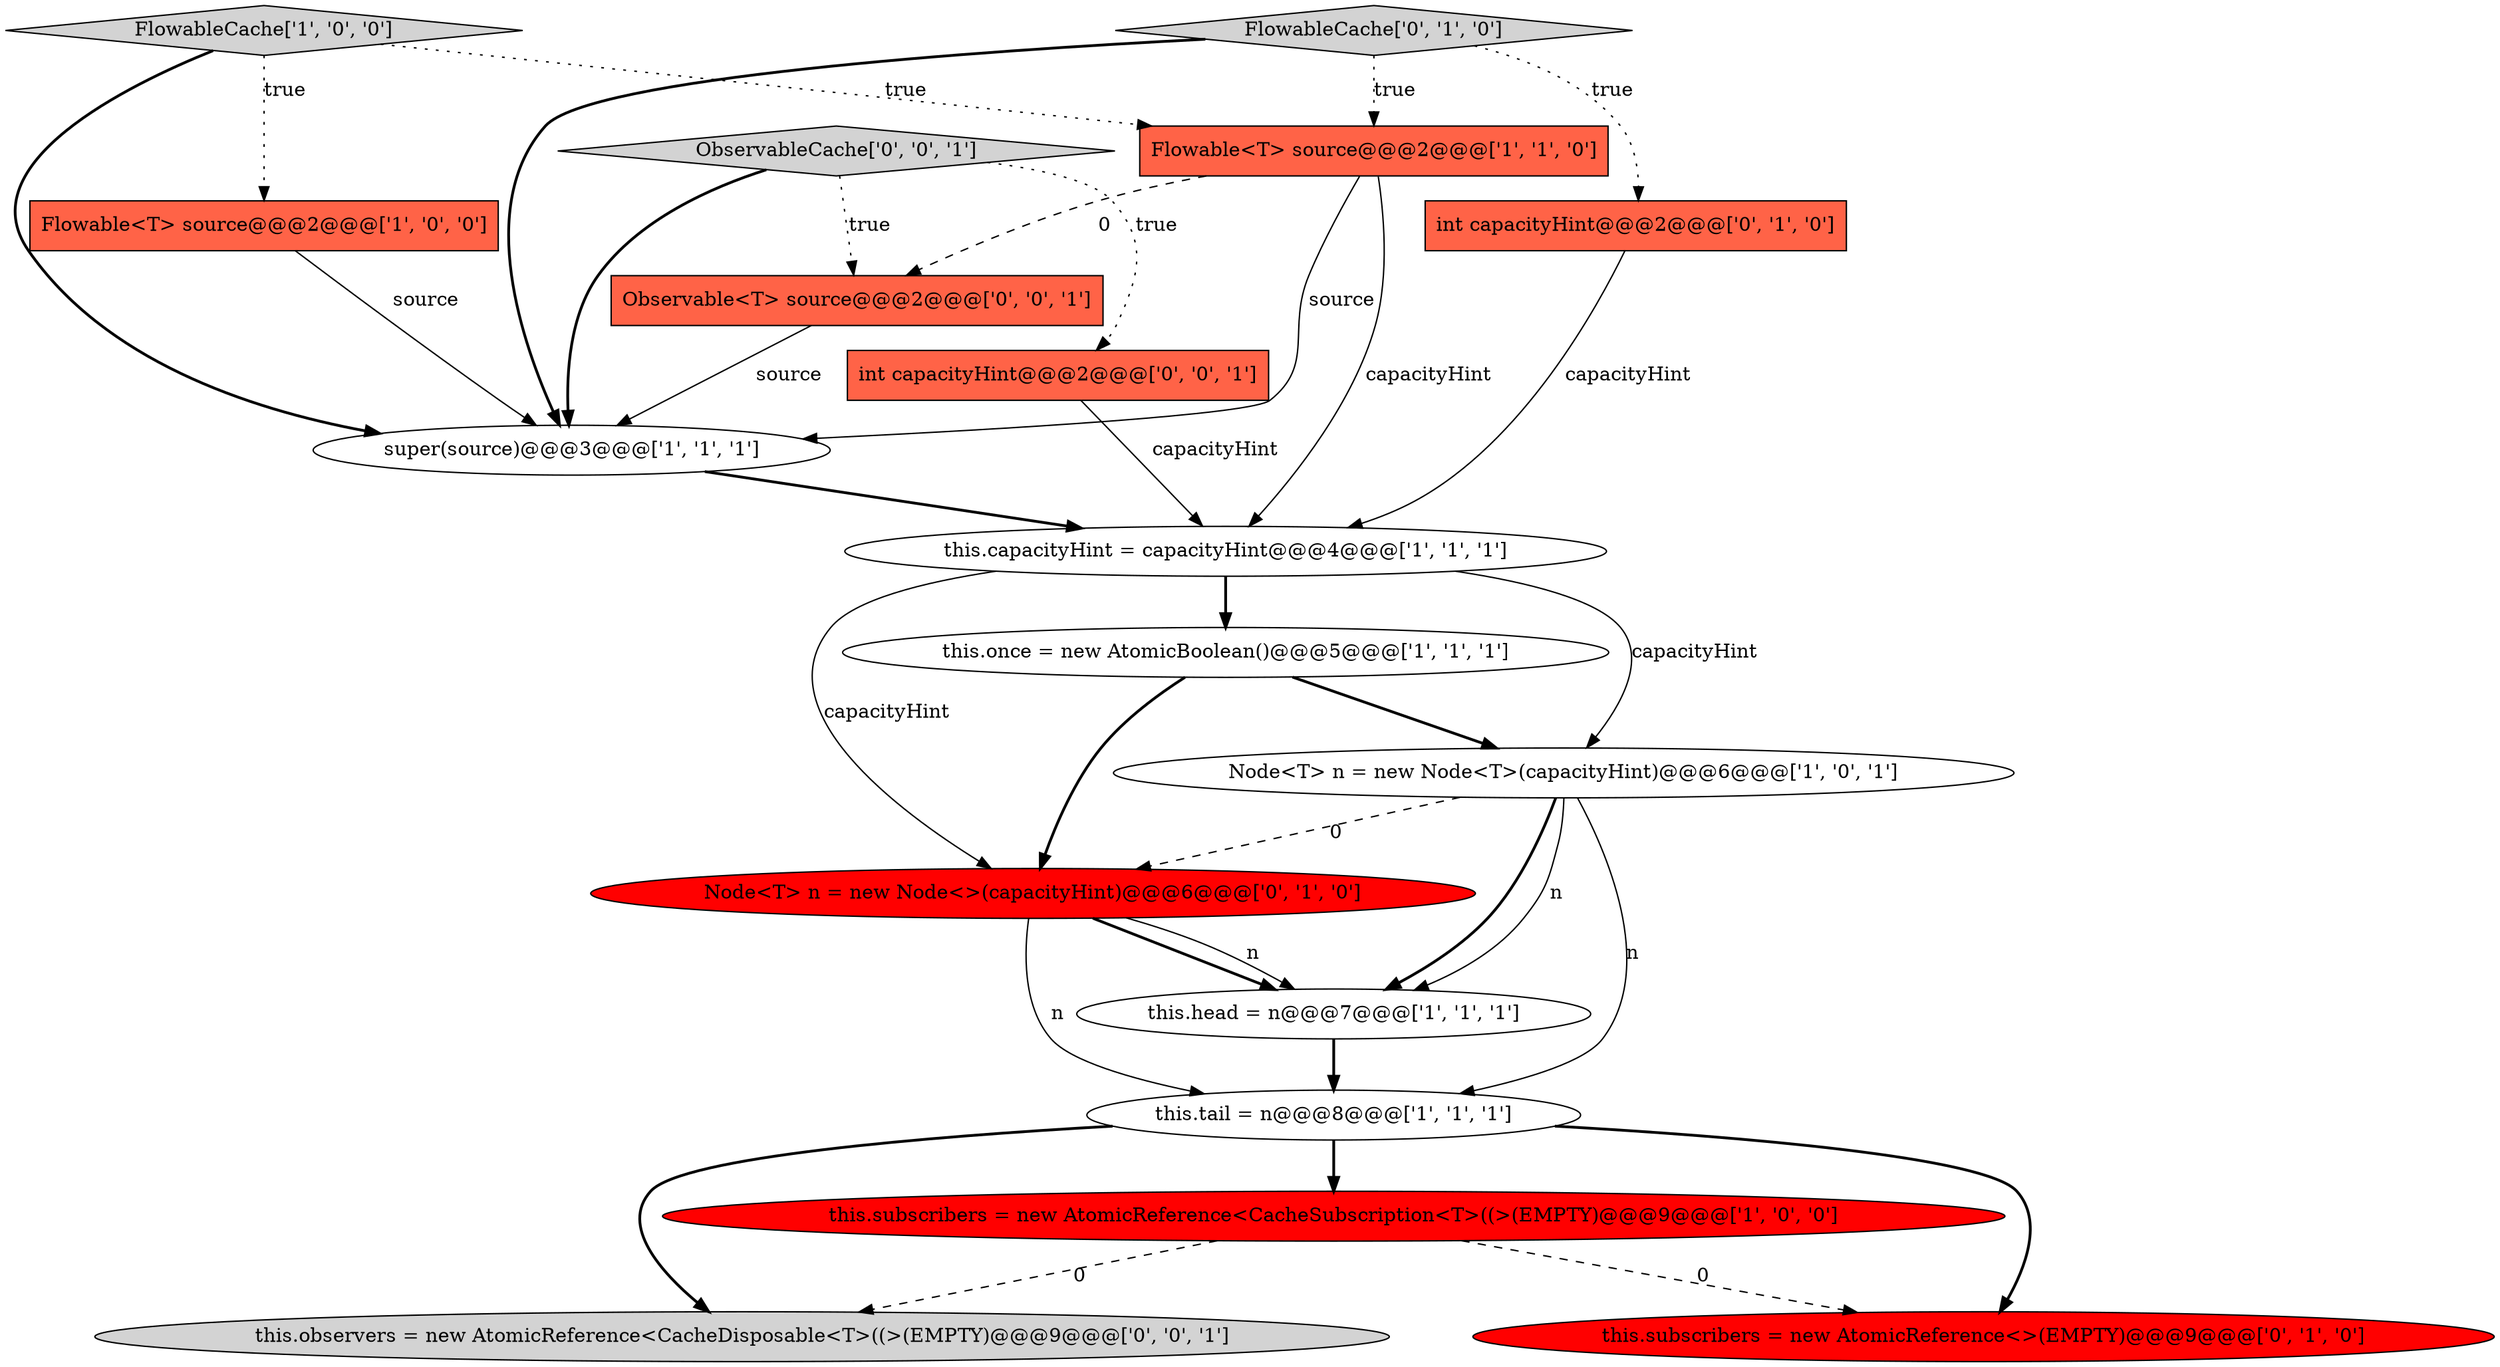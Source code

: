 digraph {
15 [style = filled, label = "Observable<T> source@@@2@@@['0', '0', '1']", fillcolor = tomato, shape = box image = "AAA0AAABBB3BBB"];
4 [style = filled, label = "Flowable<T> source@@@2@@@['1', '1', '0']", fillcolor = tomato, shape = box image = "AAA0AAABBB1BBB"];
8 [style = filled, label = "super(source)@@@3@@@['1', '1', '1']", fillcolor = white, shape = ellipse image = "AAA0AAABBB1BBB"];
17 [style = filled, label = "this.observers = new AtomicReference<CacheDisposable<T>((>(EMPTY)@@@9@@@['0', '0', '1']", fillcolor = lightgray, shape = ellipse image = "AAA0AAABBB3BBB"];
0 [style = filled, label = "Flowable<T> source@@@2@@@['1', '0', '0']", fillcolor = tomato, shape = box image = "AAA0AAABBB1BBB"];
2 [style = filled, label = "this.once = new AtomicBoolean()@@@5@@@['1', '1', '1']", fillcolor = white, shape = ellipse image = "AAA0AAABBB1BBB"];
7 [style = filled, label = "Node<T> n = new Node<T>(capacityHint)@@@6@@@['1', '0', '1']", fillcolor = white, shape = ellipse image = "AAA0AAABBB1BBB"];
12 [style = filled, label = "this.subscribers = new AtomicReference<>(EMPTY)@@@9@@@['0', '1', '0']", fillcolor = red, shape = ellipse image = "AAA1AAABBB2BBB"];
11 [style = filled, label = "int capacityHint@@@2@@@['0', '1', '0']", fillcolor = tomato, shape = box image = "AAA0AAABBB2BBB"];
13 [style = filled, label = "FlowableCache['0', '1', '0']", fillcolor = lightgray, shape = diamond image = "AAA0AAABBB2BBB"];
1 [style = filled, label = "this.tail = n@@@8@@@['1', '1', '1']", fillcolor = white, shape = ellipse image = "AAA0AAABBB1BBB"];
10 [style = filled, label = "Node<T> n = new Node<>(capacityHint)@@@6@@@['0', '1', '0']", fillcolor = red, shape = ellipse image = "AAA1AAABBB2BBB"];
6 [style = filled, label = "this.subscribers = new AtomicReference<CacheSubscription<T>((>(EMPTY)@@@9@@@['1', '0', '0']", fillcolor = red, shape = ellipse image = "AAA1AAABBB1BBB"];
16 [style = filled, label = "ObservableCache['0', '0', '1']", fillcolor = lightgray, shape = diamond image = "AAA0AAABBB3BBB"];
5 [style = filled, label = "this.capacityHint = capacityHint@@@4@@@['1', '1', '1']", fillcolor = white, shape = ellipse image = "AAA0AAABBB1BBB"];
14 [style = filled, label = "int capacityHint@@@2@@@['0', '0', '1']", fillcolor = tomato, shape = box image = "AAA0AAABBB3BBB"];
3 [style = filled, label = "FlowableCache['1', '0', '0']", fillcolor = lightgray, shape = diamond image = "AAA0AAABBB1BBB"];
9 [style = filled, label = "this.head = n@@@7@@@['1', '1', '1']", fillcolor = white, shape = ellipse image = "AAA0AAABBB1BBB"];
11->5 [style = solid, label="capacityHint"];
16->8 [style = bold, label=""];
14->5 [style = solid, label="capacityHint"];
3->4 [style = dotted, label="true"];
4->5 [style = solid, label="capacityHint"];
6->17 [style = dashed, label="0"];
4->8 [style = solid, label="source"];
7->1 [style = solid, label="n"];
2->10 [style = bold, label=""];
5->10 [style = solid, label="capacityHint"];
1->17 [style = bold, label=""];
6->12 [style = dashed, label="0"];
15->8 [style = solid, label="source"];
7->9 [style = bold, label=""];
5->2 [style = bold, label=""];
1->6 [style = bold, label=""];
8->5 [style = bold, label=""];
4->15 [style = dashed, label="0"];
3->8 [style = bold, label=""];
16->14 [style = dotted, label="true"];
3->0 [style = dotted, label="true"];
1->12 [style = bold, label=""];
5->7 [style = solid, label="capacityHint"];
0->8 [style = solid, label="source"];
13->11 [style = dotted, label="true"];
7->10 [style = dashed, label="0"];
10->9 [style = bold, label=""];
10->1 [style = solid, label="n"];
2->7 [style = bold, label=""];
13->8 [style = bold, label=""];
9->1 [style = bold, label=""];
10->9 [style = solid, label="n"];
13->4 [style = dotted, label="true"];
7->9 [style = solid, label="n"];
16->15 [style = dotted, label="true"];
}
